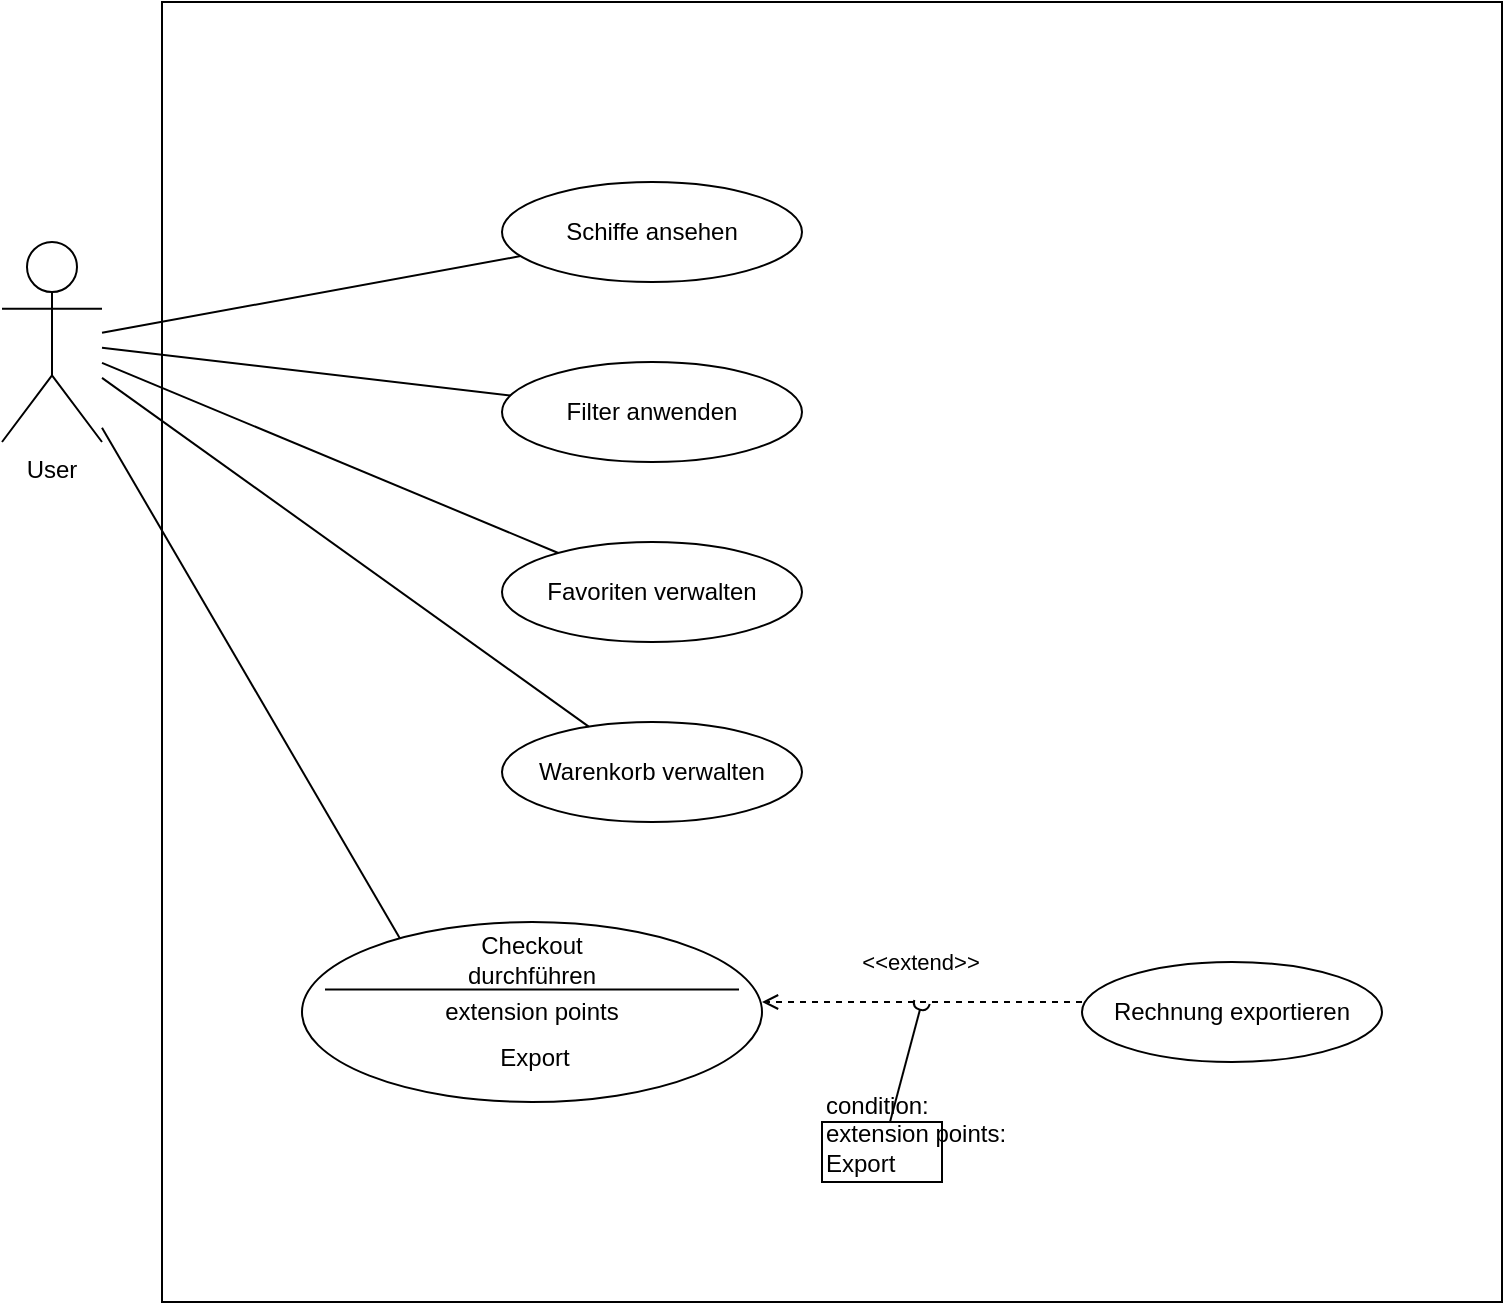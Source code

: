 <mxfile version="26.0.16">
  <diagram id="WingScout24_Use_Case" name="Use Case Diagram">
    <mxGraphModel dx="734" dy="584" grid="1" gridSize="10" guides="1" tooltips="1" connect="1" arrows="1" fold="1" page="1" pageScale="1" pageWidth="827" pageHeight="1169" math="0" shadow="0">
      <root>
        <mxCell id="0" />
        <mxCell id="1" parent="0" />
        <mxCell id="vp-ekQlgFEn6_PPZrIQq-1" value="" style="rounded=0;whiteSpace=wrap;html=1;movable=0;resizable=0;rotatable=0;deletable=0;editable=0;locked=1;connectable=0;" vertex="1" parent="1">
          <mxGeometry x="130" y="80" width="670" height="650" as="geometry" />
        </mxCell>
        <mxCell id="User" value="User" style="shape=umlActor;verticalLabelPosition=bottom;verticalAlign=top;" parent="1" vertex="1">
          <mxGeometry x="50" y="200" width="50" height="100" as="geometry" />
        </mxCell>
        <mxCell id="BrowseShips" value="Schiffe ansehen" style="ellipse;whiteSpace=wrap;html=1;" parent="1" vertex="1">
          <mxGeometry x="300" y="170" width="150" height="50" as="geometry" />
        </mxCell>
        <mxCell id="FilterShips" value="Filter anwenden" style="ellipse;whiteSpace=wrap;html=1;" parent="1" vertex="1">
          <mxGeometry x="300" y="260" width="150" height="50" as="geometry" />
        </mxCell>
        <mxCell id="FavoriteShips" value="Favoriten verwalten" style="ellipse;whiteSpace=wrap;html=1;" parent="1" vertex="1">
          <mxGeometry x="300" y="350" width="150" height="50" as="geometry" />
        </mxCell>
        <mxCell id="CartManagement" value="Warenkorb verwalten" style="ellipse;whiteSpace=wrap;html=1;" parent="1" vertex="1">
          <mxGeometry x="300" y="440" width="150" height="50" as="geometry" />
        </mxCell>
        <mxCell id="edge1" style="endArrow=none;startFill=0;" parent="1" source="User" target="BrowseShips" edge="1">
          <mxGeometry relative="1" as="geometry" />
        </mxCell>
        <mxCell id="edge3" style="endArrow=none;startFill=0;" parent="1" source="User" target="FilterShips" edge="1">
          <mxGeometry relative="1" as="geometry" />
        </mxCell>
        <mxCell id="edge4" style="endArrow=none;startFill=0;" parent="1" source="User" target="FavoriteShips" edge="1">
          <mxGeometry relative="1" as="geometry" />
        </mxCell>
        <mxCell id="edge5" style="endArrow=none;startFill=0;" parent="1" source="User" target="CartManagement" edge="1">
          <mxGeometry relative="1" as="geometry" />
        </mxCell>
        <mxCell id="edge6" style="endArrow=none;startFill=0;" parent="1" source="User" edge="1">
          <mxGeometry relative="1" as="geometry">
            <mxPoint x="250" y="550" as="targetPoint" />
          </mxGeometry>
        </mxCell>
        <mxCell id="vp-ekQlgFEn6_PPZrIQq-2" value="Rechnung exportieren" style="ellipse;whiteSpace=wrap;html=1;" vertex="1" parent="1">
          <mxGeometry x="590" y="560" width="150" height="50" as="geometry" />
        </mxCell>
        <mxCell id="vp-ekQlgFEn6_PPZrIQq-3" value="&amp;lt;&amp;lt;extend&amp;gt;&amp;gt;" style="html=1;verticalAlign=bottom;labelBackgroundColor=none;endArrow=open;endFill=0;dashed=1;rounded=0;" edge="1" parent="1">
          <mxGeometry x="0.011" y="-11" width="160" relative="1" as="geometry">
            <mxPoint x="590" y="580" as="sourcePoint" />
            <mxPoint x="430" y="580" as="targetPoint" />
            <mxPoint as="offset" />
          </mxGeometry>
        </mxCell>
        <mxCell id="vp-ekQlgFEn6_PPZrIQq-4" value="" style="shape=ellipse;container=1;horizontal=1;horizontalStack=0;resizeParent=1;resizeParentMax=0;resizeLast=0;html=1;dashed=0;collapsible=0;" vertex="1" parent="1">
          <mxGeometry x="200" y="540" width="230" height="90" as="geometry" />
        </mxCell>
        <mxCell id="vp-ekQlgFEn6_PPZrIQq-6" value="" style="line;strokeWidth=1;fillColor=none;rotatable=0;labelPosition=right;points=[];portConstraint=eastwest;dashed=0;resizeWidth=1;" vertex="1" parent="vp-ekQlgFEn6_PPZrIQq-4">
          <mxGeometry x="11.5" y="30" width="207.0" height="7.5" as="geometry" />
        </mxCell>
        <mxCell id="vp-ekQlgFEn6_PPZrIQq-7" value="extension points" style="text;html=1;align=center;verticalAlign=middle;rotatable=0;fillColor=none;strokeColor=none;whiteSpace=wrap;" vertex="1" parent="vp-ekQlgFEn6_PPZrIQq-4">
          <mxGeometry x="68.148" y="33.747" width="93.704" height="22.5" as="geometry" />
        </mxCell>
        <mxCell id="vp-ekQlgFEn6_PPZrIQq-8" value="Export" style="text;html=1;align=center;verticalAlign=middle;rotatable=0;spacingLeft=25;fillColor=none;strokeColor=none;whiteSpace=wrap;" vertex="1" parent="vp-ekQlgFEn6_PPZrIQq-4">
          <mxGeometry x="-11.5" y="56.25" width="230.0" height="22.5" as="geometry" />
        </mxCell>
        <mxCell id="vp-ekQlgFEn6_PPZrIQq-10" value="Checkout durchführen" style="text;html=1;align=center;verticalAlign=middle;rotatable=0;fillColor=none;strokeColor=none;whiteSpace=wrap;" vertex="1" parent="vp-ekQlgFEn6_PPZrIQq-4">
          <mxGeometry x="68.148" y="3.75" width="93.704" height="30.0" as="geometry" />
        </mxCell>
        <mxCell id="vp-ekQlgFEn6_PPZrIQq-13" value="condition:&lt;div&gt;&lt;span style=&quot;text-align: center; text-wrap-mode: wrap;&quot;&gt;extension points:&lt;/span&gt;&lt;/div&gt;&lt;div&gt;Export&lt;/div&gt;" style="resizable=0;html=1;align=left;verticalAlign=bottom;labelBackgroundColor=none;" vertex="1" parent="1">
          <mxGeometry x="460" y="640" width="60" height="30" as="geometry" />
        </mxCell>
        <mxCell id="vp-ekQlgFEn6_PPZrIQq-14" value="" style="endArrow=halfCircle;html=1;rounded=0;align=center;verticalAlign=top;endFill=0;labelBackgroundColor=none;endSize=2;" edge="1" source="vp-ekQlgFEn6_PPZrIQq-13" parent="1">
          <mxGeometry relative="1" as="geometry">
            <mxPoint x="510" y="580" as="targetPoint" />
          </mxGeometry>
        </mxCell>
      </root>
    </mxGraphModel>
  </diagram>
</mxfile>
